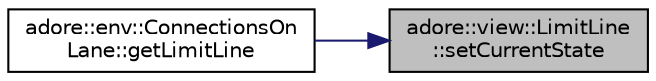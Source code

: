 digraph "adore::view::LimitLine::setCurrentState"
{
 // LATEX_PDF_SIZE
  edge [fontname="Helvetica",fontsize="10",labelfontname="Helvetica",labelfontsize="10"];
  node [fontname="Helvetica",fontsize="10",shape=record];
  rankdir="RL";
  Node1 [label="adore::view::LimitLine\l::setCurrentState",height=0.2,width=0.4,color="black", fillcolor="grey75", style="filled", fontcolor="black",tooltip=" "];
  Node1 -> Node2 [dir="back",color="midnightblue",fontsize="10",style="solid",fontname="Helvetica"];
  Node2 [label="adore::env::ConnectionsOn\lLane::getLimitLine",height=0.2,width=0.4,color="black", fillcolor="white", style="filled",URL="$classadore_1_1env_1_1ConnectionsOnLane.html#a6d2ac6ad39c19fec7d67db754fbbe5a6",tooltip=" "];
}
